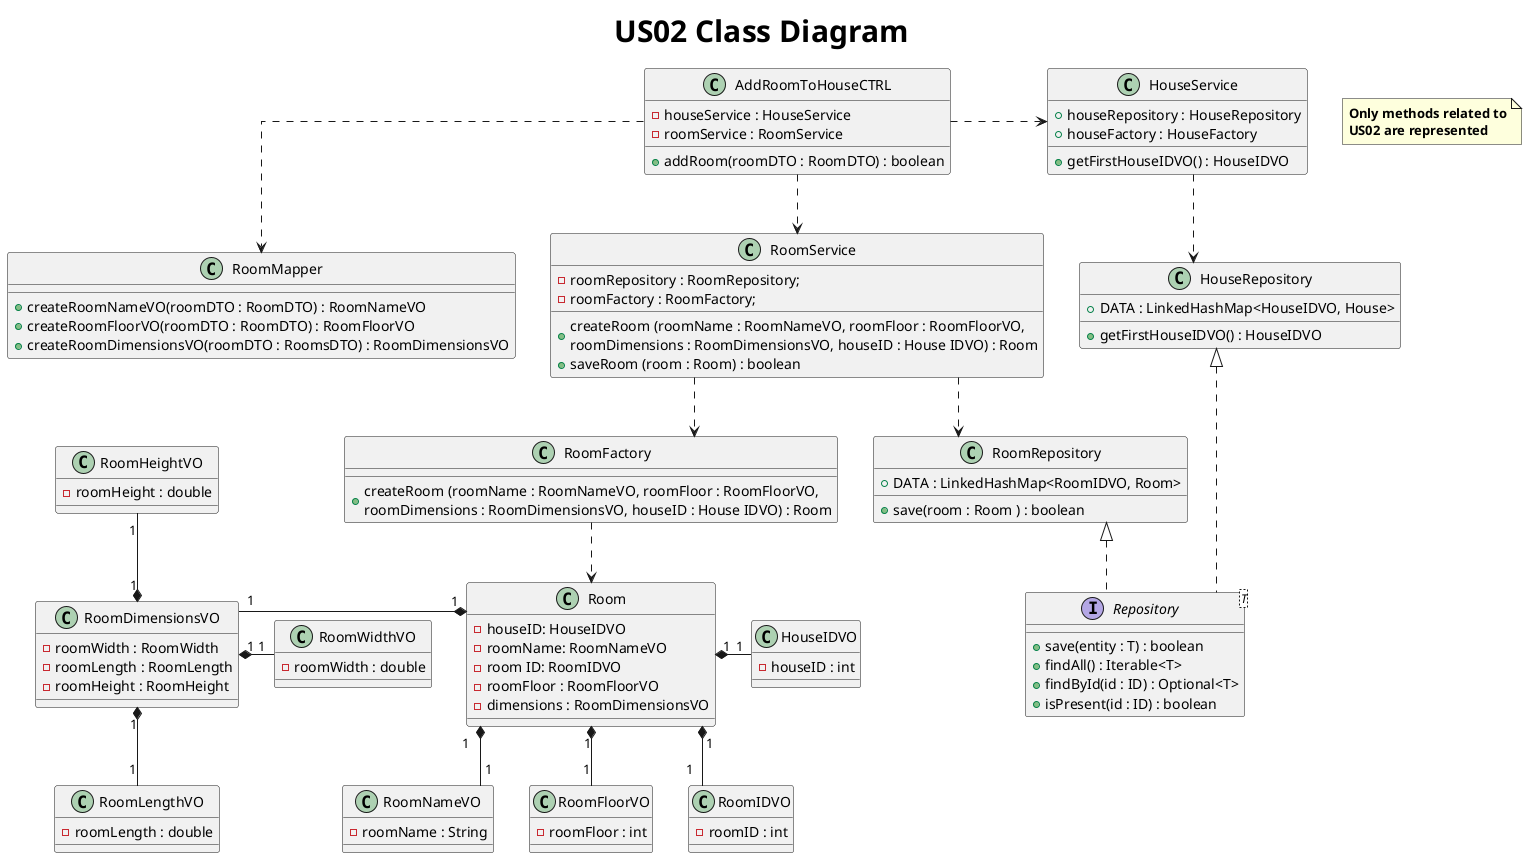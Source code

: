 @startuml

title <size: 30> US02 Class Diagram
note "<b>Only methods related to\n<b>US02 are represented" as N1
skinparam linetype ortho

interface Repository <T> {
    + save(entity : T) : boolean
    + findAll() : Iterable<T>
    + findById(id : ID) : Optional<T>
    + isPresent(id : ID) : boolean
}

class RoomMapper {
    + createRoomNameVO(roomDTO : RoomDTO) : RoomNameVO
    + createRoomFloorVO(roomDTO : RoomDTO) : RoomFloorVO
    + createRoomDimensionsVO(roomDTO : RoomsDTO) : RoomDimensionsVO

}

class HouseService {
    + houseRepository : HouseRepository
    + houseFactory : HouseFactory

    + getFirstHouseIDVO() : HouseIDVO
}

class AddRoomToHouseCTRL {
    - houseService : HouseService
    - roomService : RoomService

    + addRoom(roomDTO : RoomDTO) : boolean
}

class RoomService {
    - roomRepository : RoomRepository;
    - roomFactory : RoomFactory;

    + createRoom (roomName : RoomNameVO, roomFloor : RoomFloorVO, \nroomDimensions : RoomDimensionsVO, houseID : House IDVO) : Room
    + saveRoom (room : Room) : boolean
}

class Room {
    - houseID: HouseIDVO
    - roomName: RoomNameVO
    - room ID: RoomIDVO
    - roomFloor : RoomFloorVO
    - dimensions : RoomDimensionsVO
}

class RoomDimensionsVO{
     - roomWidth : RoomWidth
     - roomLength : RoomLength
     - roomHeight : RoomHeight
}

class RoomWidthVO{
     - roomWidth : double
}

class RoomLengthVO{
     - roomLength : double
}

class RoomHeightVO{
     - roomHeight : double
}

class RoomIDVO{
     - roomID : int
}

class RoomNameVO{
     - roomName : String
}

class RoomFloorVO{
     - roomFloor : int
}

class HouseIDVO{
     - houseID : int
}
class HouseRepository{
    + DATA : LinkedHashMap<HouseIDVO, House>
    + getFirstHouseIDVO() : HouseIDVO
}

class RoomFactory{
    + createRoom (roomName : RoomNameVO, roomFloor : RoomFloorVO, \nroomDimensions : RoomDimensionsVO, houseID : House IDVO) : Room
}
class RoomRepository{
    + DATA : LinkedHashMap<RoomIDVO, Room>
    + save(room : Room ) : boolean
}

AddRoomToHouseCTRL ..> RoomMapper
AddRoomToHouseCTRL ..right> HouseService
AddRoomToHouseCTRL ..> RoomService
RoomService ..> RoomFactory
HouseService ..> HouseRepository
RoomService ..> RoomRepository
RoomFactory ..> Room
HouseRepository <|.. Repository
RoomRepository <|.. Repository

' Aggregation relationships
Room "1" *-- "1" RoomNameVO
Room "1" *-- "1" RoomIDVO
Room "1" *-- "1" RoomFloorVO
Room "1" *--left "1" RoomDimensionsVO
Room "1" *--right "1" HouseIDVO
RoomDimensionsVO "1" *-- "1" RoomLengthVO
RoomDimensionsVO "1" *--left "1" RoomWidthVO
RoomDimensionsVO "1" *--up "1" RoomHeightVO

@enduml
